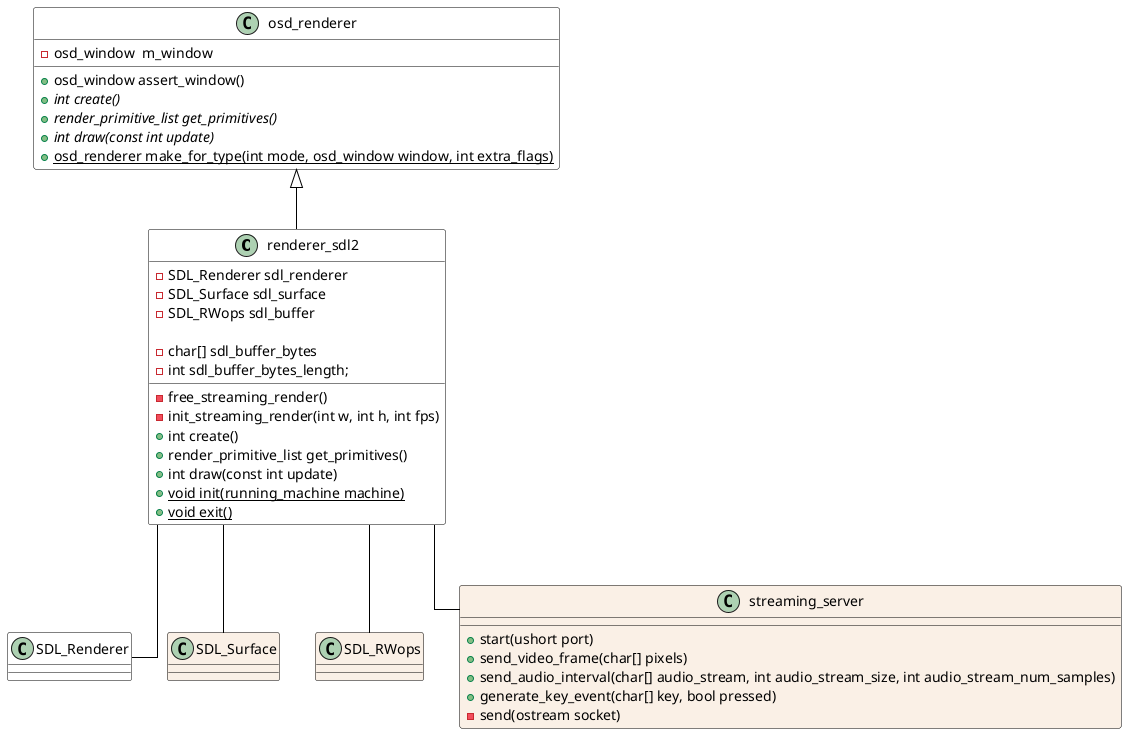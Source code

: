 @startuml
skinparam Shadowing false
skinparam LineType ortho
skinparam ArrowColor black

skinparam class {
    BackgroundColor white
    BorderColor black
}

class renderer_sdl2 extends osd_renderer {
	-free_streaming_render()
	-init_streaming_render(int w, int h, int fps)
	
	-SDL_Renderer sdl_renderer
	-SDL_Surface sdl_surface
	-SDL_RWops sdl_buffer

	-char[] sdl_buffer_bytes
	-int sdl_buffer_bytes_length;
	
	+int create()
	+render_primitive_list get_primitives()    
	+int draw(const int update)
	{static} +void init(running_machine machine)
	{static} +void exit()
}

renderer_sdl2 -- SDL_Renderer
renderer_sdl2 -- SDL_Surface
renderer_sdl2 -- SDL_RWops
renderer_sdl2 -- streaming_server

class streaming_server #Linen {
	+start(ushort port)
	+send_video_frame(char[] pixels)
	+send_audio_interval(char[] audio_stream, int audio_stream_size, int audio_stream_num_samples)
	+generate_key_event(char[] key, bool pressed)
	-send(ostream socket)
}

class osd_renderer {
	-osd_window  m_window
	+osd_window assert_window()
	{abstract} +int create()
	{abstract} +render_primitive_list get_primitives()
	{abstract} +int draw(const int update)
	{static} +osd_renderer make_for_type(int mode, osd_window window, int extra_flags)
}

class SDL_Surface #Linen
class SDL_RWops #Linen

@enduml
